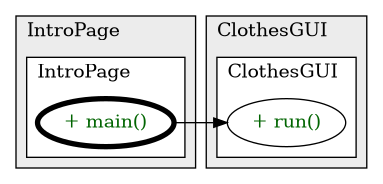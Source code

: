 @startuml

/' diagram meta data start
config=CallConfiguration;
{
  "rootMethod": "IntroPage#main(String[])",
  "projectClassification": {
    "searchMode": "OpenProject", // OpenProject, AllProjects
    "includedProjects": "",
    "pathEndKeywords": "*.impl",
    "isClientPath": "",
    "isClientName": "",
    "isTestPath": "",
    "isTestName": "",
    "isMappingPath": "",
    "isMappingName": "",
    "isDataAccessPath": "",
    "isDataAccessName": "",
    "isDataStructurePath": "",
    "isDataStructureName": "",
    "isInterfaceStructuresPath": "",
    "isInterfaceStructuresName": "",
    "isEntryPointPath": "",
    "isEntryPointName": "",
    "treatFinalFieldsAsMandatory": false
  },
  "graphRestriction": {
    "classPackageExcludeFilter": "",
    "classPackageIncludeFilter": "",
    "classNameExcludeFilter": "",
    "classNameIncludeFilter": "",
    "methodNameExcludeFilter": "",
    "methodNameIncludeFilter": "",
    "removeByInheritance": "", // inheritance/annotation based filtering is done in a second step
    "removeByAnnotation": "",
    "removeByClassPackage": "", // cleanup the graph after inheritance/annotation based filtering is done
    "removeByClassName": "",
    "cutMappings": false,
    "cutEnum": true,
    "cutTests": true,
    "cutClient": true,
    "cutDataAccess": true,
    "cutInterfaceStructures": true,
    "cutDataStructures": true,
    "cutGetterAndSetter": true,
    "cutConstructors": true
  },
  "graphTraversal": {
    "forwardDepth": 3,
    "backwardDepth": 3,
    "classPackageExcludeFilter": "",
    "classPackageIncludeFilter": "",
    "classNameExcludeFilter": "",
    "classNameIncludeFilter": "",
    "methodNameExcludeFilter": "",
    "methodNameIncludeFilter": "",
    "hideMappings": false,
    "hideDataStructures": false,
    "hidePrivateMethods": true,
    "hideInterfaceCalls": true, // indirection: implementation -> interface (is hidden) -> implementation
    "onlyShowApplicationEntryPoints": false, // root node is included
    "useMethodCallsForStructureDiagram": "ForwardOnly" // ForwardOnly, BothDirections, No
  },
  "details": {
    "aggregation": "GroupByClass", // ByClass, GroupByClass, None
    "showMethodParametersTypes": false,
    "showMethodParametersNames": false,
    "showMethodReturnType": false,
    "showPackageLevels": 2,
    "showCallOrder": false,
    "edgeMode": "MethodsOnly", // TypesOnly, MethodsOnly, TypesAndMethods, MethodsAndDirectTypeUsage
    "showDetailedClassStructure": false
  },
  "rootClass": "IntroPage",
  "extensionCallbackMethod": "" // qualified.class.name#methodName - signature: public static String method(String)
}
diagram meta data end '/



digraph g {
    rankdir="LR"
    splines=polyline
    

'nodes 
subgraph cluster_1419622661 { 
   	label=IntroPage
	labeljust=l
	fillcolor="#ececec"
	style=filled
   
   subgraph cluster_1855103944 { 
   	label=IntroPage
	labeljust=l
	fillcolor=white
	style=filled
   
   IntroPage1419622661XXXmain1859653459[
	label="+ main()"
	style=filled
	fillcolor=white
	tooltip="IntroPage

null"
	penwidth=4
	fontcolor=darkgreen
];
} 
} 

subgraph cluster_910778355 { 
   	label=ClothesGUI
	labeljust=l
	fillcolor="#ececec"
	style=filled
   
   subgraph cluster_1668724942 { 
   	label=ClothesGUI
	labeljust=l
	fillcolor=white
	style=filled
   
   ClothesGUI910778355XXXrun0[
	label="+ run()"
	style=filled
	fillcolor=white
	tooltip="ClothesGUI

null"
	fontcolor=darkgreen
];
} 
} 

'edges    
IntroPage1419622661XXXmain1859653459 -> ClothesGUI910778355XXXrun0;
    
}
@enduml